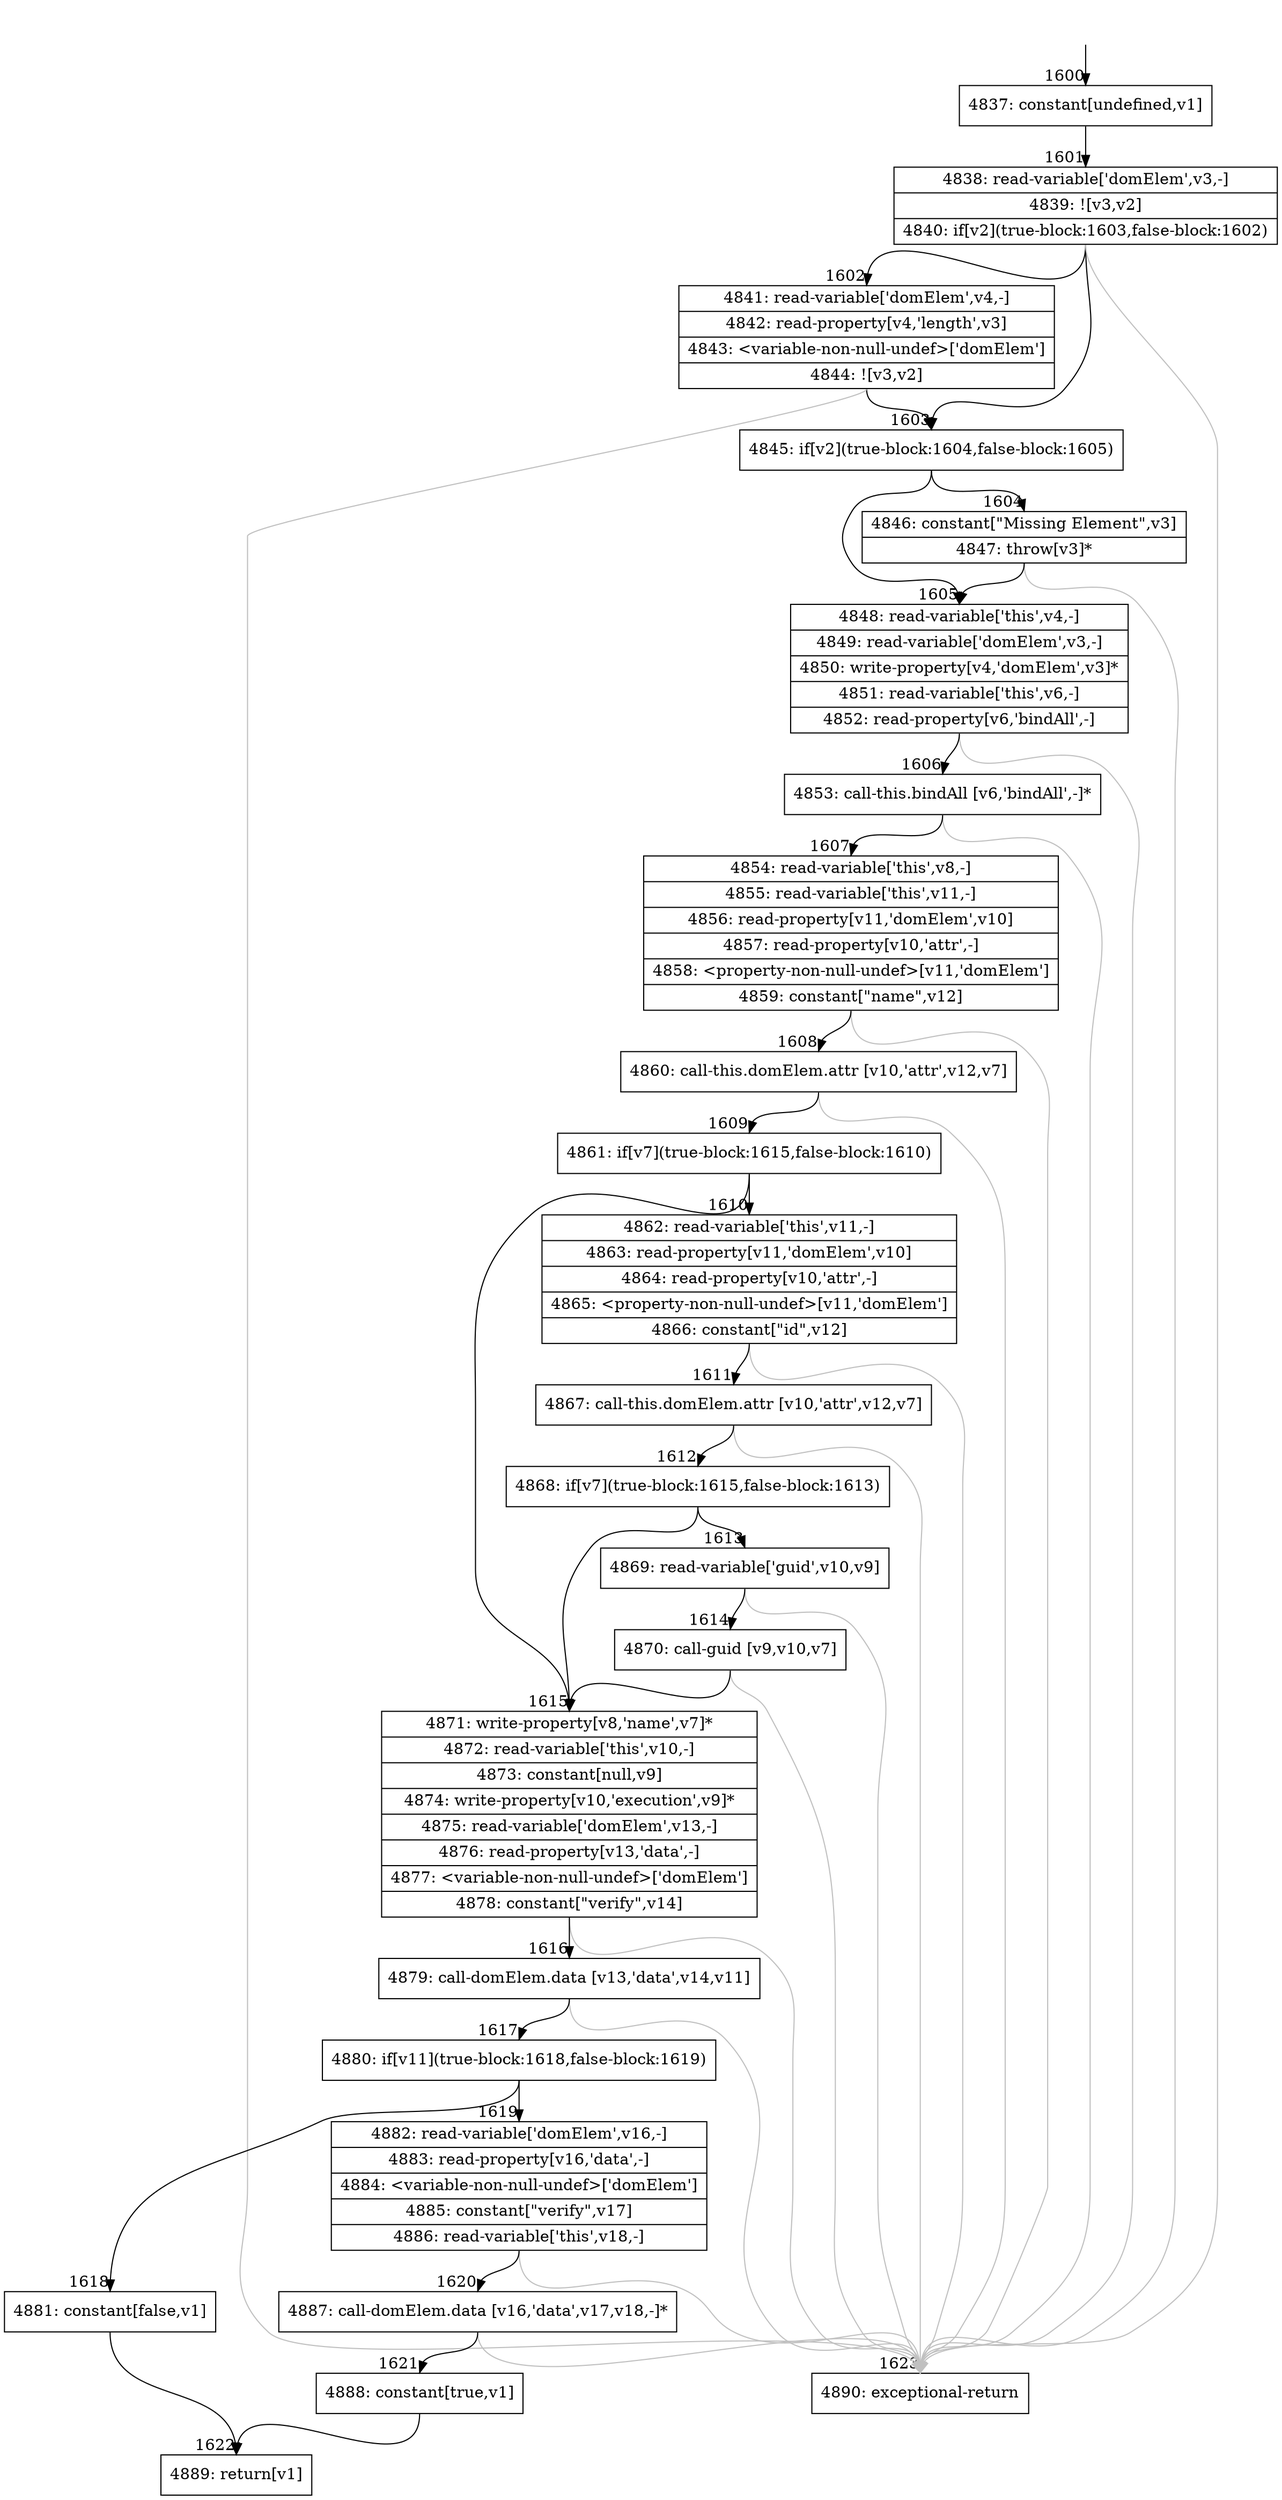 digraph {
rankdir="TD"
BB_entry131[shape=none,label=""];
BB_entry131 -> BB1600 [tailport=s, headport=n, headlabel="    1600"]
BB1600 [shape=record label="{4837: constant[undefined,v1]}" ] 
BB1600 -> BB1601 [tailport=s, headport=n, headlabel="      1601"]
BB1601 [shape=record label="{4838: read-variable['domElem',v3,-]|4839: ![v3,v2]|4840: if[v2](true-block:1603,false-block:1602)}" ] 
BB1601 -> BB1603 [tailport=s, headport=n, headlabel="      1603"]
BB1601 -> BB1602 [tailport=s, headport=n, headlabel="      1602"]
BB1601 -> BB1623 [tailport=s, headport=n, color=gray, headlabel="      1623"]
BB1602 [shape=record label="{4841: read-variable['domElem',v4,-]|4842: read-property[v4,'length',v3]|4843: \<variable-non-null-undef\>['domElem']|4844: ![v3,v2]}" ] 
BB1602 -> BB1603 [tailport=s, headport=n]
BB1602 -> BB1623 [tailport=s, headport=n, color=gray]
BB1603 [shape=record label="{4845: if[v2](true-block:1604,false-block:1605)}" ] 
BB1603 -> BB1604 [tailport=s, headport=n, headlabel="      1604"]
BB1603 -> BB1605 [tailport=s, headport=n, headlabel="      1605"]
BB1604 [shape=record label="{4846: constant[\"Missing Element\",v3]|4847: throw[v3]*}" ] 
BB1604 -> BB1605 [tailport=s, headport=n]
BB1604 -> BB1623 [tailport=s, headport=n, color=gray]
BB1605 [shape=record label="{4848: read-variable['this',v4,-]|4849: read-variable['domElem',v3,-]|4850: write-property[v4,'domElem',v3]*|4851: read-variable['this',v6,-]|4852: read-property[v6,'bindAll',-]}" ] 
BB1605 -> BB1606 [tailport=s, headport=n, headlabel="      1606"]
BB1605 -> BB1623 [tailport=s, headport=n, color=gray]
BB1606 [shape=record label="{4853: call-this.bindAll [v6,'bindAll',-]*}" ] 
BB1606 -> BB1607 [tailport=s, headport=n, headlabel="      1607"]
BB1606 -> BB1623 [tailport=s, headport=n, color=gray]
BB1607 [shape=record label="{4854: read-variable['this',v8,-]|4855: read-variable['this',v11,-]|4856: read-property[v11,'domElem',v10]|4857: read-property[v10,'attr',-]|4858: \<property-non-null-undef\>[v11,'domElem']|4859: constant[\"name\",v12]}" ] 
BB1607 -> BB1608 [tailport=s, headport=n, headlabel="      1608"]
BB1607 -> BB1623 [tailport=s, headport=n, color=gray]
BB1608 [shape=record label="{4860: call-this.domElem.attr [v10,'attr',v12,v7]}" ] 
BB1608 -> BB1609 [tailport=s, headport=n, headlabel="      1609"]
BB1608 -> BB1623 [tailport=s, headport=n, color=gray]
BB1609 [shape=record label="{4861: if[v7](true-block:1615,false-block:1610)}" ] 
BB1609 -> BB1615 [tailport=s, headport=n, headlabel="      1615"]
BB1609 -> BB1610 [tailport=s, headport=n, headlabel="      1610"]
BB1610 [shape=record label="{4862: read-variable['this',v11,-]|4863: read-property[v11,'domElem',v10]|4864: read-property[v10,'attr',-]|4865: \<property-non-null-undef\>[v11,'domElem']|4866: constant[\"id\",v12]}" ] 
BB1610 -> BB1611 [tailport=s, headport=n, headlabel="      1611"]
BB1610 -> BB1623 [tailport=s, headport=n, color=gray]
BB1611 [shape=record label="{4867: call-this.domElem.attr [v10,'attr',v12,v7]}" ] 
BB1611 -> BB1612 [tailport=s, headport=n, headlabel="      1612"]
BB1611 -> BB1623 [tailport=s, headport=n, color=gray]
BB1612 [shape=record label="{4868: if[v7](true-block:1615,false-block:1613)}" ] 
BB1612 -> BB1615 [tailport=s, headport=n]
BB1612 -> BB1613 [tailport=s, headport=n, headlabel="      1613"]
BB1613 [shape=record label="{4869: read-variable['guid',v10,v9]}" ] 
BB1613 -> BB1614 [tailport=s, headport=n, headlabel="      1614"]
BB1613 -> BB1623 [tailport=s, headport=n, color=gray]
BB1614 [shape=record label="{4870: call-guid [v9,v10,v7]}" ] 
BB1614 -> BB1615 [tailport=s, headport=n]
BB1614 -> BB1623 [tailport=s, headport=n, color=gray]
BB1615 [shape=record label="{4871: write-property[v8,'name',v7]*|4872: read-variable['this',v10,-]|4873: constant[null,v9]|4874: write-property[v10,'execution',v9]*|4875: read-variable['domElem',v13,-]|4876: read-property[v13,'data',-]|4877: \<variable-non-null-undef\>['domElem']|4878: constant[\"verify\",v14]}" ] 
BB1615 -> BB1616 [tailport=s, headport=n, headlabel="      1616"]
BB1615 -> BB1623 [tailport=s, headport=n, color=gray]
BB1616 [shape=record label="{4879: call-domElem.data [v13,'data',v14,v11]}" ] 
BB1616 -> BB1617 [tailport=s, headport=n, headlabel="      1617"]
BB1616 -> BB1623 [tailport=s, headport=n, color=gray]
BB1617 [shape=record label="{4880: if[v11](true-block:1618,false-block:1619)}" ] 
BB1617 -> BB1618 [tailport=s, headport=n, headlabel="      1618"]
BB1617 -> BB1619 [tailport=s, headport=n, headlabel="      1619"]
BB1618 [shape=record label="{4881: constant[false,v1]}" ] 
BB1618 -> BB1622 [tailport=s, headport=n, headlabel="      1622"]
BB1619 [shape=record label="{4882: read-variable['domElem',v16,-]|4883: read-property[v16,'data',-]|4884: \<variable-non-null-undef\>['domElem']|4885: constant[\"verify\",v17]|4886: read-variable['this',v18,-]}" ] 
BB1619 -> BB1620 [tailport=s, headport=n, headlabel="      1620"]
BB1619 -> BB1623 [tailport=s, headport=n, color=gray]
BB1620 [shape=record label="{4887: call-domElem.data [v16,'data',v17,v18,-]*}" ] 
BB1620 -> BB1621 [tailport=s, headport=n, headlabel="      1621"]
BB1620 -> BB1623 [tailport=s, headport=n, color=gray]
BB1621 [shape=record label="{4888: constant[true,v1]}" ] 
BB1621 -> BB1622 [tailport=s, headport=n]
BB1622 [shape=record label="{4889: return[v1]}" ] 
BB1623 [shape=record label="{4890: exceptional-return}" ] 
//#$~ 1422
}
